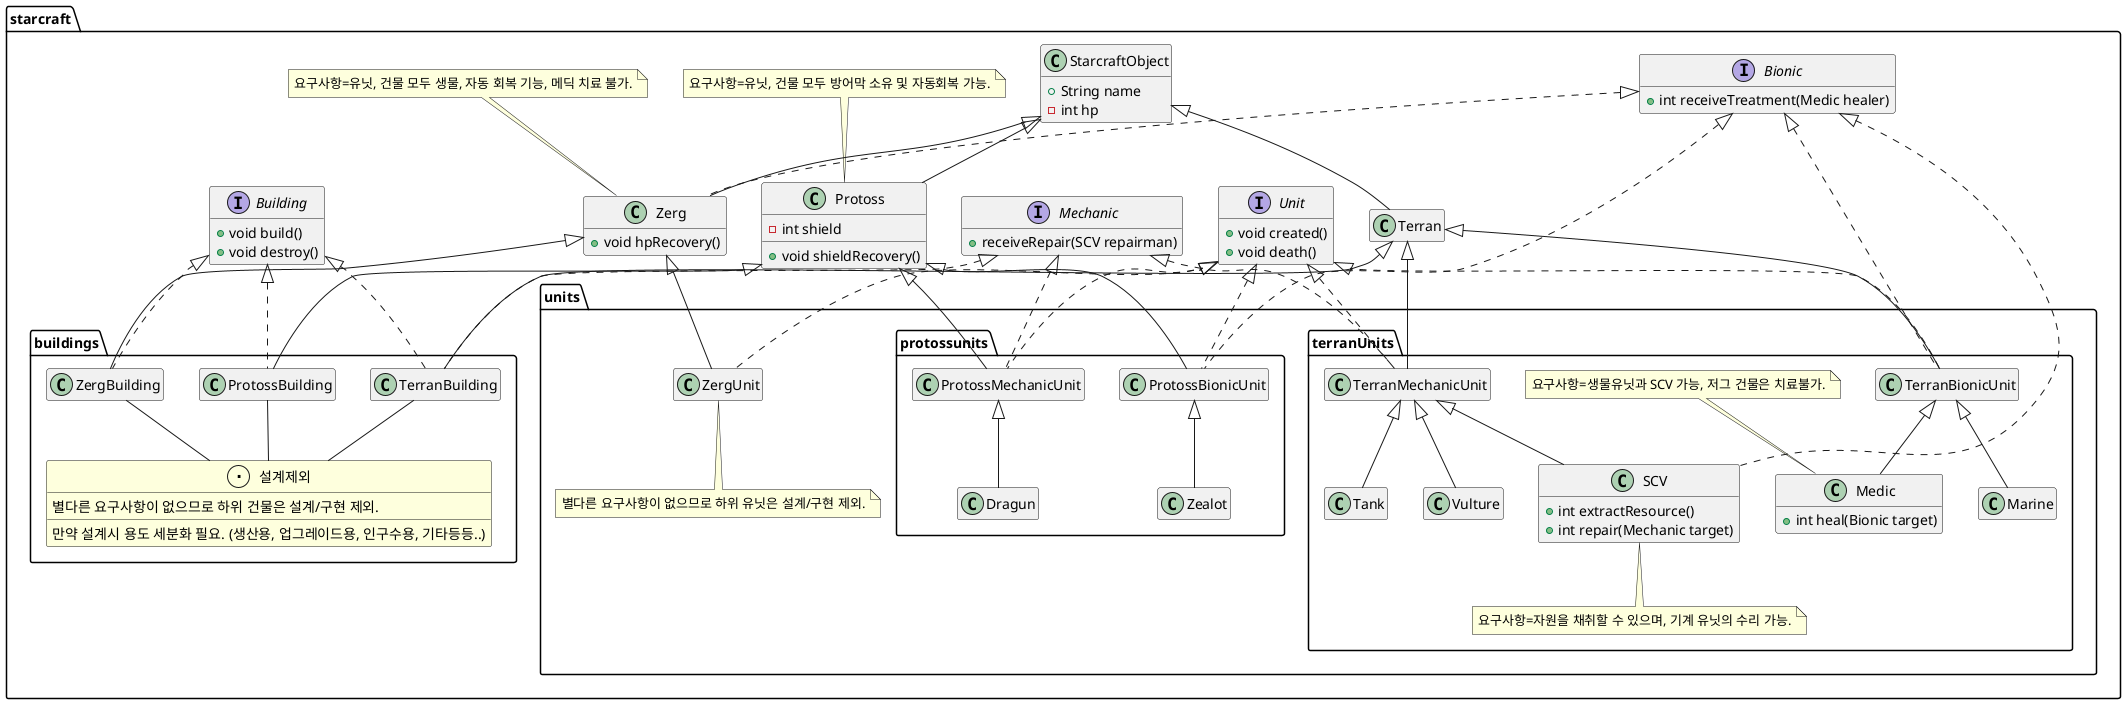 @startuml

package starcraft {

  interface Unit{
      +void created()
      +void death()
    }
  
    interface Building {
      +void build()
      +void destroy()
    }
    
    interface Bionic {
        +int receiveTreatment(Medic healer)
    }
    
    interface Mechanic {
        +receiveRepair(SCV repairman)
    }

    class StarcraftObject {
        +String name
        -int hp
      }

  class Terran extends StarcraftObject
  class Zerg extends StarcraftObject implements starcraft.Bionic {
    +void hpRecovery()
  }

  class Protoss extends StarcraftObject {
    -int shield
    +void shieldRecovery()
  }

note top of Zerg: 요구사항=유닛, 건물 모두 생물, 자동 회복 기능, 메딕 치료 불가.
note top of Protoss: 요구사항=유닛, 건물 모두 방어막 소유 및 자동회복 가능.
hide fields
hide Terran members
show Protoss members
show StarcraftObject fields
hide StarcraftObject methods
}

package starcraft.units {

  class ZergUnit extends starcraft.Zerg implements starcraft.Unit

hide members
note bottom of ZergUnit: 별다른 요구사항이 없으므로 하위 유닛은 설계/구현 제외.
}

package starcraft.units.terranUnits {
  class TerranMechanicUnit extends starcraft.Terran implements starcraft.Unit, starcraft.Mechanic
  class TerranBionicUnit extends starcraft.Terran implements starcraft.Unit, starcraft.Bionic

  class Vulture extends TerranMechanicUnit
  class Tank extends TerranMechanicUnit
  class Marine extends TerranBionicUnit
  class Medic extends TerranBionicUnit {
    +int heal(Bionic target)
  }

  class SCV extends TerranMechanicUnit implements starcraft.Bionic {
    +int extractResource()
    +int repair(Mechanic target)
  }

hide members
show Medic methods
show SCV methods
note bottom of SCV: 요구사항=자원을 채취할 수 있으며, 기계 유닛의 수리 가능.
note top of Medic: 요구사항=생물유닛과 SCV 가능, 저그 건물은 치료불가.
}

package starcraft.units.protossunits {

    class ProtossBionicUnit extends starcraft.Protoss implements starcraft.Unit, starcraft.Bionic
    class ProtossMechanicUnit extends starcraft.Protoss implements starcraft.Unit, starcraft.Mechanic

    class Zealot extends ProtossBionicUnit
    class Dragun extends ProtossMechanicUnit
hide members
}

package starcraft.buildings{

  class TerranBuilding extends starcraft.Terran implements starcraft.Building, starcraft.Mechanic
  class ZergBuilding extends starcraft.Zerg implements starcraft.Building
  class ProtossBuilding extends starcraft.Protoss implements starcraft.Building

  class 설계제외 << (.,#FEFFDD)  >> #FEFFDD {
    별다른 요구사항이 없으므로 하위 건물은 설계/구현 제외.
    만약 설계시 용도 세분화 필요. (생산용, 업그레이드용, 인구수용, 기타등등..)
  }

TerranBuilding -down- 설계제외
ZergBuilding -down- 설계제외
ProtossBuilding -down- 설계제외

hide members
show 설계제외 members
}

@enduml